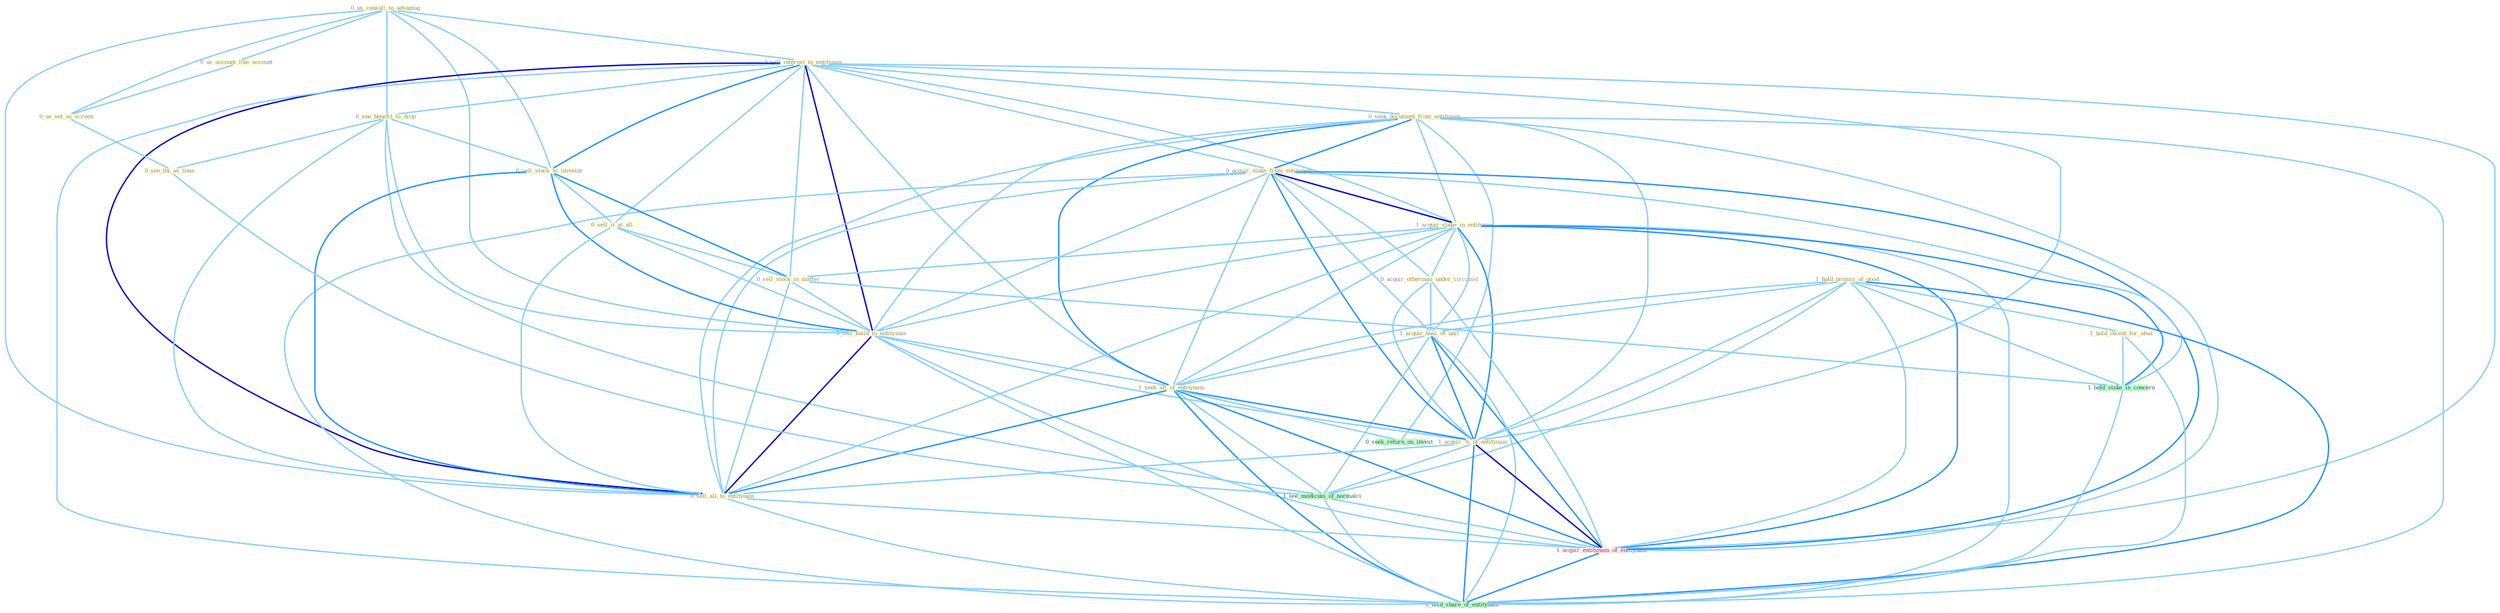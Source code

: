Graph G{ 
    node
    [shape=polygon,style=filled,width=.5,height=.06,color="#BDFCC9",fixedsize=true,fontsize=4,
    fontcolor="#2f4f4f"];
    {node
    [color="#ffffe0", fontcolor="#8b7d6b"] "0_us_consult_to_advantag " "0_sell_interest_to_entitynam " "0_see_benefit_to_drop " "0_seek_document_from_entitynam " "0_acquir_stake_from_entitynam " "1_acquir_stake_in_entitynam " "0_sell_stock_to_investor " "0_sell_it_at_all " "1_hold_promis_of_good " "0_acquir_othernum_under_circumst " "0_sell_stock_in_matter " "0_sell_build_to_entitynam " "1_acquir_busi_of_unit " "0_us_account_like_account " "1_seek_all_of_entitynam " "1_acquir_%_of_entitynam " "0_sell_all_to_entitynam " "0_us_set_as_screen " "1_hold_incent_for_abus " "0_see_thi_as_time "}
{node [color="#fff0f5", fontcolor="#b22222"] "1_acquir_entitynam_of_entitynam "}
edge [color="#B0E2FF"];

	"0_us_consult_to_advantag " -- "0_sell_interest_to_entitynam " [w="1", color="#87cefa" ];
	"0_us_consult_to_advantag " -- "0_see_benefit_to_drop " [w="1", color="#87cefa" ];
	"0_us_consult_to_advantag " -- "0_sell_stock_to_investor " [w="1", color="#87cefa" ];
	"0_us_consult_to_advantag " -- "0_sell_build_to_entitynam " [w="1", color="#87cefa" ];
	"0_us_consult_to_advantag " -- "0_us_account_like_account " [w="1", color="#87cefa" ];
	"0_us_consult_to_advantag " -- "0_sell_all_to_entitynam " [w="1", color="#87cefa" ];
	"0_us_consult_to_advantag " -- "0_us_set_as_screen " [w="1", color="#87cefa" ];
	"0_sell_interest_to_entitynam " -- "0_see_benefit_to_drop " [w="1", color="#87cefa" ];
	"0_sell_interest_to_entitynam " -- "0_seek_document_from_entitynam " [w="1", color="#87cefa" ];
	"0_sell_interest_to_entitynam " -- "0_acquir_stake_from_entitynam " [w="1", color="#87cefa" ];
	"0_sell_interest_to_entitynam " -- "1_acquir_stake_in_entitynam " [w="1", color="#87cefa" ];
	"0_sell_interest_to_entitynam " -- "0_sell_stock_to_investor " [w="2", color="#1e90ff" , len=0.8];
	"0_sell_interest_to_entitynam " -- "0_sell_it_at_all " [w="1", color="#87cefa" ];
	"0_sell_interest_to_entitynam " -- "0_sell_stock_in_matter " [w="1", color="#87cefa" ];
	"0_sell_interest_to_entitynam " -- "0_sell_build_to_entitynam " [w="3", color="#0000cd" , len=0.6];
	"0_sell_interest_to_entitynam " -- "1_seek_all_of_entitynam " [w="1", color="#87cefa" ];
	"0_sell_interest_to_entitynam " -- "1_acquir_%_of_entitynam " [w="1", color="#87cefa" ];
	"0_sell_interest_to_entitynam " -- "0_sell_all_to_entitynam " [w="3", color="#0000cd" , len=0.6];
	"0_sell_interest_to_entitynam " -- "1_acquir_entitynam_of_entitynam " [w="1", color="#87cefa" ];
	"0_sell_interest_to_entitynam " -- "1_hold_share_of_entitynam " [w="1", color="#87cefa" ];
	"0_see_benefit_to_drop " -- "0_sell_stock_to_investor " [w="1", color="#87cefa" ];
	"0_see_benefit_to_drop " -- "0_sell_build_to_entitynam " [w="1", color="#87cefa" ];
	"0_see_benefit_to_drop " -- "0_sell_all_to_entitynam " [w="1", color="#87cefa" ];
	"0_see_benefit_to_drop " -- "0_see_thi_as_time " [w="1", color="#87cefa" ];
	"0_see_benefit_to_drop " -- "1_see_modicum_of_normalci " [w="1", color="#87cefa" ];
	"0_seek_document_from_entitynam " -- "0_acquir_stake_from_entitynam " [w="2", color="#1e90ff" , len=0.8];
	"0_seek_document_from_entitynam " -- "1_acquir_stake_in_entitynam " [w="1", color="#87cefa" ];
	"0_seek_document_from_entitynam " -- "0_sell_build_to_entitynam " [w="1", color="#87cefa" ];
	"0_seek_document_from_entitynam " -- "1_seek_all_of_entitynam " [w="2", color="#1e90ff" , len=0.8];
	"0_seek_document_from_entitynam " -- "1_acquir_%_of_entitynam " [w="1", color="#87cefa" ];
	"0_seek_document_from_entitynam " -- "0_sell_all_to_entitynam " [w="1", color="#87cefa" ];
	"0_seek_document_from_entitynam " -- "0_seek_return_on_invest " [w="1", color="#87cefa" ];
	"0_seek_document_from_entitynam " -- "1_acquir_entitynam_of_entitynam " [w="1", color="#87cefa" ];
	"0_seek_document_from_entitynam " -- "1_hold_share_of_entitynam " [w="1", color="#87cefa" ];
	"0_acquir_stake_from_entitynam " -- "1_acquir_stake_in_entitynam " [w="3", color="#0000cd" , len=0.6];
	"0_acquir_stake_from_entitynam " -- "0_acquir_othernum_under_circumst " [w="1", color="#87cefa" ];
	"0_acquir_stake_from_entitynam " -- "0_sell_build_to_entitynam " [w="1", color="#87cefa" ];
	"0_acquir_stake_from_entitynam " -- "1_acquir_busi_of_unit " [w="1", color="#87cefa" ];
	"0_acquir_stake_from_entitynam " -- "1_seek_all_of_entitynam " [w="1", color="#87cefa" ];
	"0_acquir_stake_from_entitynam " -- "1_acquir_%_of_entitynam " [w="2", color="#1e90ff" , len=0.8];
	"0_acquir_stake_from_entitynam " -- "0_sell_all_to_entitynam " [w="1", color="#87cefa" ];
	"0_acquir_stake_from_entitynam " -- "1_hold_stake_in_concern " [w="1", color="#87cefa" ];
	"0_acquir_stake_from_entitynam " -- "1_acquir_entitynam_of_entitynam " [w="2", color="#1e90ff" , len=0.8];
	"0_acquir_stake_from_entitynam " -- "1_hold_share_of_entitynam " [w="1", color="#87cefa" ];
	"1_acquir_stake_in_entitynam " -- "0_acquir_othernum_under_circumst " [w="1", color="#87cefa" ];
	"1_acquir_stake_in_entitynam " -- "0_sell_stock_in_matter " [w="1", color="#87cefa" ];
	"1_acquir_stake_in_entitynam " -- "0_sell_build_to_entitynam " [w="1", color="#87cefa" ];
	"1_acquir_stake_in_entitynam " -- "1_acquir_busi_of_unit " [w="1", color="#87cefa" ];
	"1_acquir_stake_in_entitynam " -- "1_seek_all_of_entitynam " [w="1", color="#87cefa" ];
	"1_acquir_stake_in_entitynam " -- "1_acquir_%_of_entitynam " [w="2", color="#1e90ff" , len=0.8];
	"1_acquir_stake_in_entitynam " -- "0_sell_all_to_entitynam " [w="1", color="#87cefa" ];
	"1_acquir_stake_in_entitynam " -- "1_hold_stake_in_concern " [w="2", color="#1e90ff" , len=0.8];
	"1_acquir_stake_in_entitynam " -- "1_acquir_entitynam_of_entitynam " [w="2", color="#1e90ff" , len=0.8];
	"1_acquir_stake_in_entitynam " -- "1_hold_share_of_entitynam " [w="1", color="#87cefa" ];
	"0_sell_stock_to_investor " -- "0_sell_it_at_all " [w="1", color="#87cefa" ];
	"0_sell_stock_to_investor " -- "0_sell_stock_in_matter " [w="2", color="#1e90ff" , len=0.8];
	"0_sell_stock_to_investor " -- "0_sell_build_to_entitynam " [w="2", color="#1e90ff" , len=0.8];
	"0_sell_stock_to_investor " -- "0_sell_all_to_entitynam " [w="2", color="#1e90ff" , len=0.8];
	"0_sell_it_at_all " -- "0_sell_stock_in_matter " [w="1", color="#87cefa" ];
	"0_sell_it_at_all " -- "0_sell_build_to_entitynam " [w="1", color="#87cefa" ];
	"0_sell_it_at_all " -- "0_sell_all_to_entitynam " [w="1", color="#87cefa" ];
	"1_hold_promis_of_good " -- "1_acquir_busi_of_unit " [w="1", color="#87cefa" ];
	"1_hold_promis_of_good " -- "1_seek_all_of_entitynam " [w="1", color="#87cefa" ];
	"1_hold_promis_of_good " -- "1_acquir_%_of_entitynam " [w="1", color="#87cefa" ];
	"1_hold_promis_of_good " -- "1_hold_incent_for_abus " [w="1", color="#87cefa" ];
	"1_hold_promis_of_good " -- "1_hold_stake_in_concern " [w="1", color="#87cefa" ];
	"1_hold_promis_of_good " -- "1_see_modicum_of_normalci " [w="1", color="#87cefa" ];
	"1_hold_promis_of_good " -- "1_acquir_entitynam_of_entitynam " [w="1", color="#87cefa" ];
	"1_hold_promis_of_good " -- "1_hold_share_of_entitynam " [w="2", color="#1e90ff" , len=0.8];
	"0_acquir_othernum_under_circumst " -- "1_acquir_busi_of_unit " [w="1", color="#87cefa" ];
	"0_acquir_othernum_under_circumst " -- "1_acquir_%_of_entitynam " [w="1", color="#87cefa" ];
	"0_acquir_othernum_under_circumst " -- "1_acquir_entitynam_of_entitynam " [w="1", color="#87cefa" ];
	"0_sell_stock_in_matter " -- "0_sell_build_to_entitynam " [w="1", color="#87cefa" ];
	"0_sell_stock_in_matter " -- "0_sell_all_to_entitynam " [w="1", color="#87cefa" ];
	"0_sell_stock_in_matter " -- "1_hold_stake_in_concern " [w="1", color="#87cefa" ];
	"0_sell_build_to_entitynam " -- "1_seek_all_of_entitynam " [w="1", color="#87cefa" ];
	"0_sell_build_to_entitynam " -- "1_acquir_%_of_entitynam " [w="1", color="#87cefa" ];
	"0_sell_build_to_entitynam " -- "0_sell_all_to_entitynam " [w="3", color="#0000cd" , len=0.6];
	"0_sell_build_to_entitynam " -- "1_acquir_entitynam_of_entitynam " [w="1", color="#87cefa" ];
	"0_sell_build_to_entitynam " -- "1_hold_share_of_entitynam " [w="1", color="#87cefa" ];
	"1_acquir_busi_of_unit " -- "1_seek_all_of_entitynam " [w="1", color="#87cefa" ];
	"1_acquir_busi_of_unit " -- "1_acquir_%_of_entitynam " [w="2", color="#1e90ff" , len=0.8];
	"1_acquir_busi_of_unit " -- "1_see_modicum_of_normalci " [w="1", color="#87cefa" ];
	"1_acquir_busi_of_unit " -- "1_acquir_entitynam_of_entitynam " [w="2", color="#1e90ff" , len=0.8];
	"1_acquir_busi_of_unit " -- "1_hold_share_of_entitynam " [w="1", color="#87cefa" ];
	"0_us_account_like_account " -- "0_us_set_as_screen " [w="1", color="#87cefa" ];
	"1_seek_all_of_entitynam " -- "1_acquir_%_of_entitynam " [w="2", color="#1e90ff" , len=0.8];
	"1_seek_all_of_entitynam " -- "0_sell_all_to_entitynam " [w="2", color="#1e90ff" , len=0.8];
	"1_seek_all_of_entitynam " -- "0_seek_return_on_invest " [w="1", color="#87cefa" ];
	"1_seek_all_of_entitynam " -- "1_see_modicum_of_normalci " [w="1", color="#87cefa" ];
	"1_seek_all_of_entitynam " -- "1_acquir_entitynam_of_entitynam " [w="2", color="#1e90ff" , len=0.8];
	"1_seek_all_of_entitynam " -- "1_hold_share_of_entitynam " [w="2", color="#1e90ff" , len=0.8];
	"1_acquir_%_of_entitynam " -- "0_sell_all_to_entitynam " [w="1", color="#87cefa" ];
	"1_acquir_%_of_entitynam " -- "1_see_modicum_of_normalci " [w="1", color="#87cefa" ];
	"1_acquir_%_of_entitynam " -- "1_acquir_entitynam_of_entitynam " [w="3", color="#0000cd" , len=0.6];
	"1_acquir_%_of_entitynam " -- "1_hold_share_of_entitynam " [w="2", color="#1e90ff" , len=0.8];
	"0_sell_all_to_entitynam " -- "1_acquir_entitynam_of_entitynam " [w="1", color="#87cefa" ];
	"0_sell_all_to_entitynam " -- "1_hold_share_of_entitynam " [w="1", color="#87cefa" ];
	"0_us_set_as_screen " -- "0_see_thi_as_time " [w="1", color="#87cefa" ];
	"1_hold_incent_for_abus " -- "1_hold_stake_in_concern " [w="1", color="#87cefa" ];
	"1_hold_incent_for_abus " -- "1_hold_share_of_entitynam " [w="1", color="#87cefa" ];
	"0_see_thi_as_time " -- "1_see_modicum_of_normalci " [w="1", color="#87cefa" ];
	"1_hold_stake_in_concern " -- "1_hold_share_of_entitynam " [w="1", color="#87cefa" ];
	"1_see_modicum_of_normalci " -- "1_acquir_entitynam_of_entitynam " [w="1", color="#87cefa" ];
	"1_see_modicum_of_normalci " -- "1_hold_share_of_entitynam " [w="1", color="#87cefa" ];
	"1_acquir_entitynam_of_entitynam " -- "1_hold_share_of_entitynam " [w="2", color="#1e90ff" , len=0.8];
}